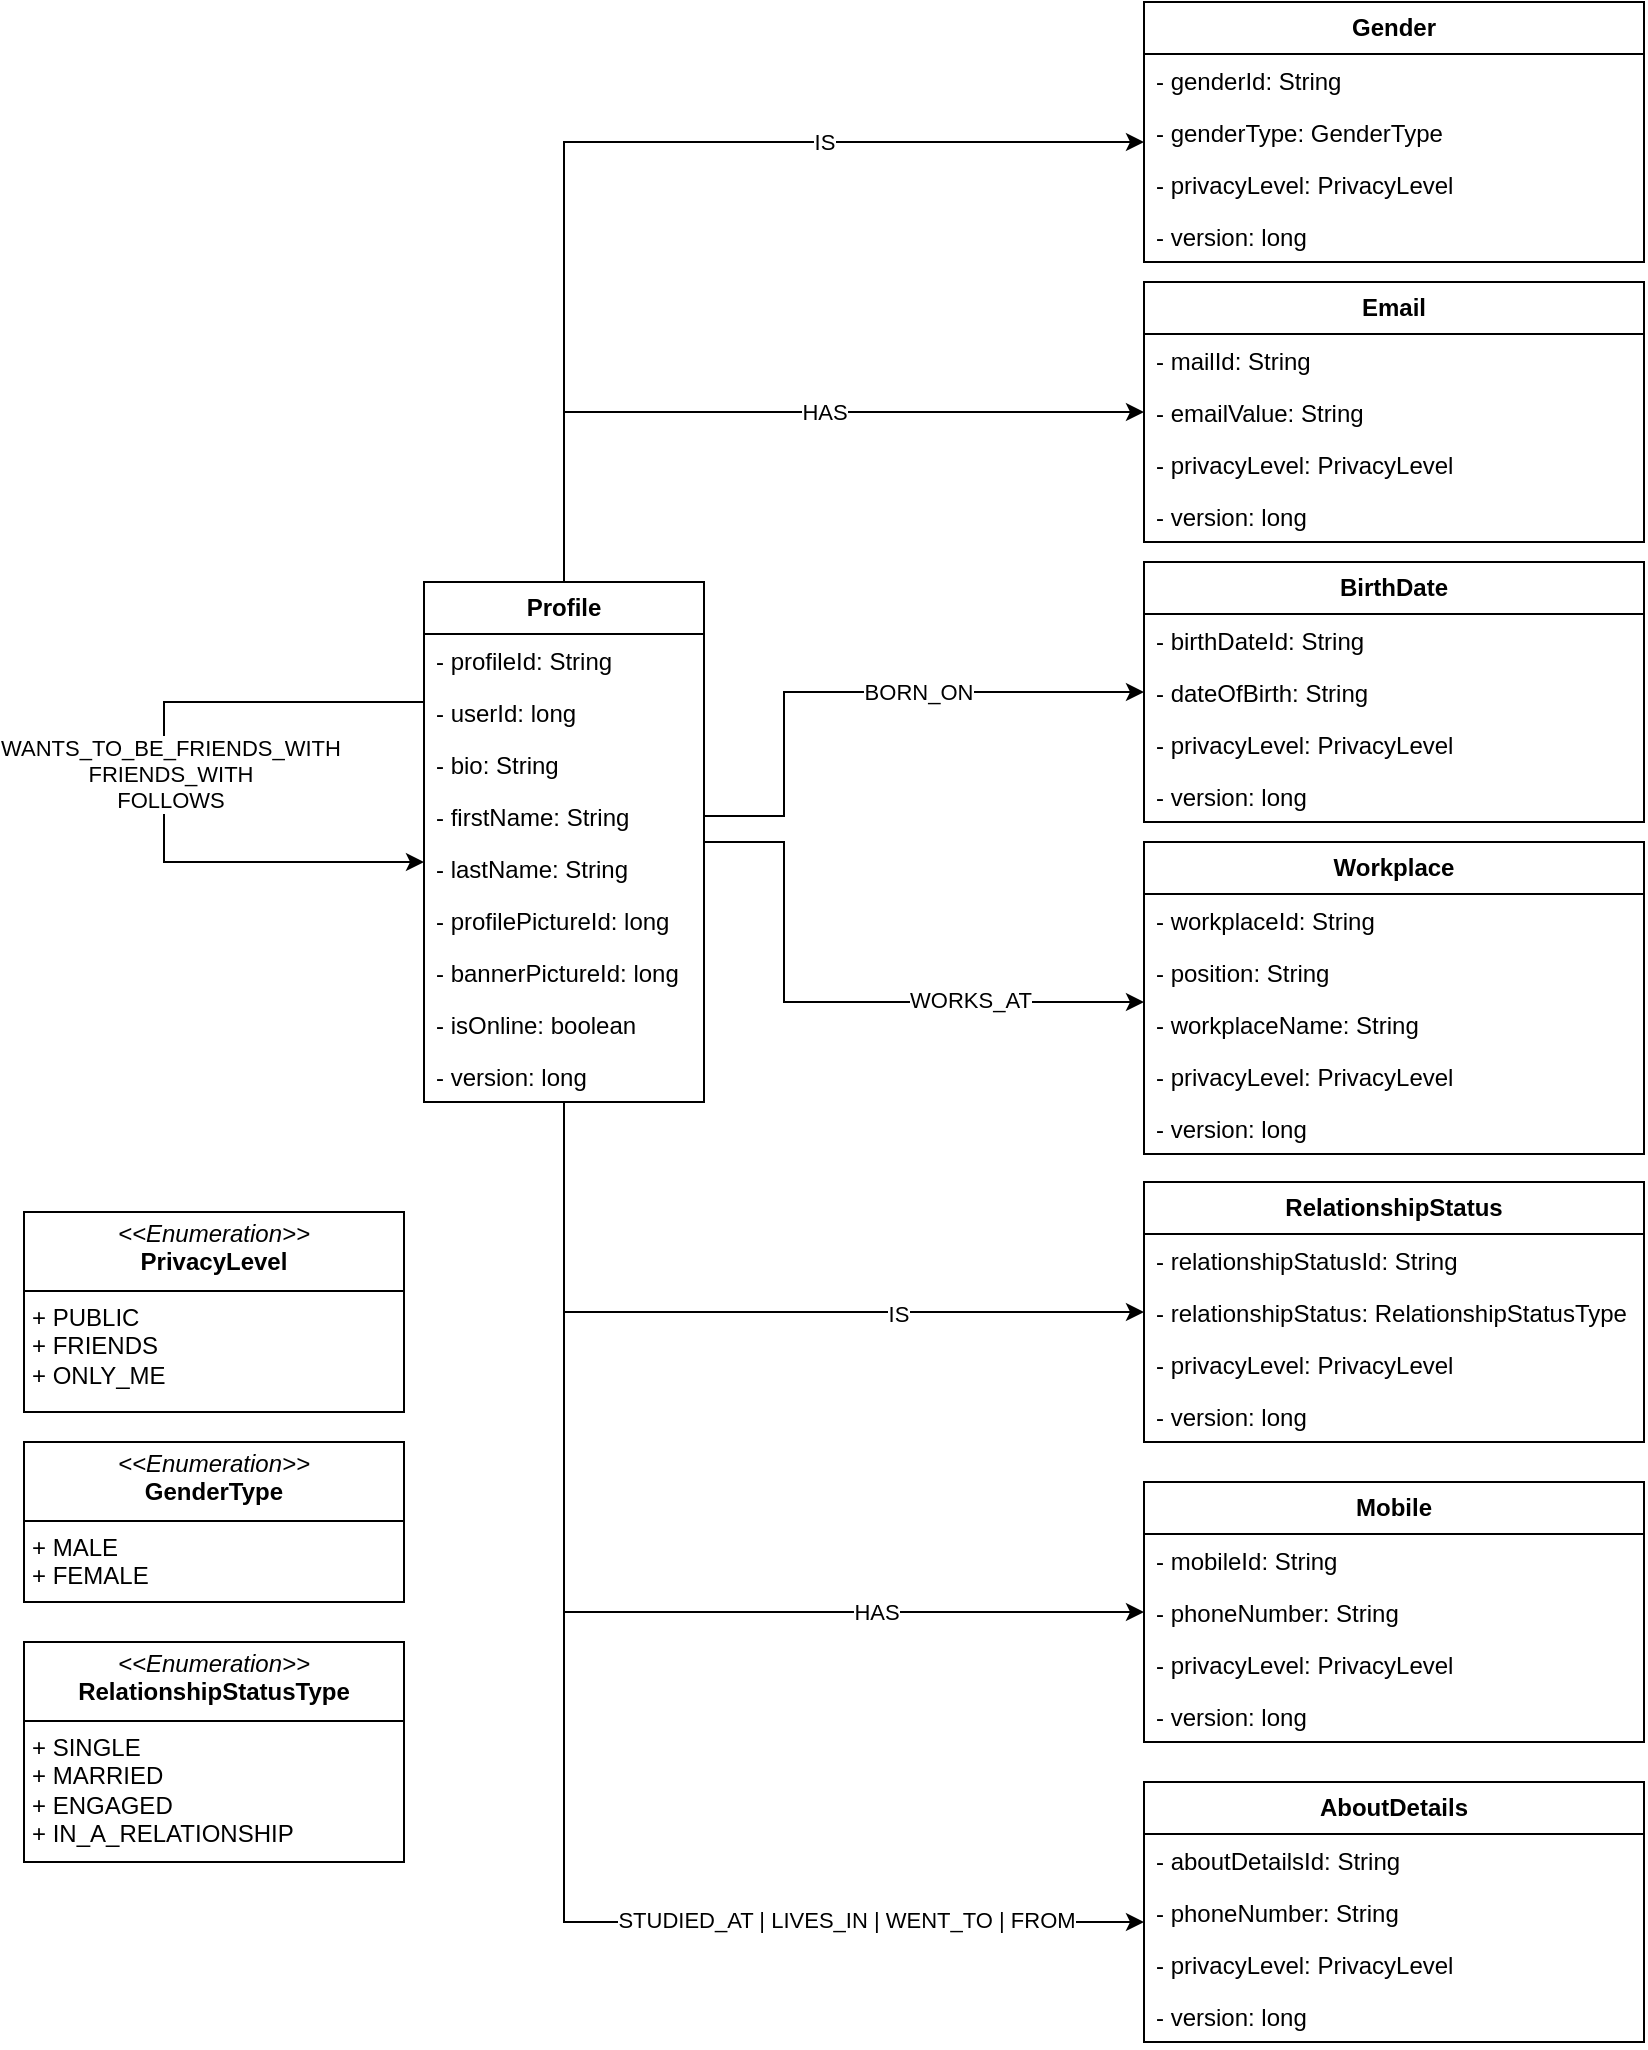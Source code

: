 <mxfile version="24.7.17">
  <diagram name="Page-1" id="puPw-F-46EG9WHCgjSaB">
    <mxGraphModel dx="1232" dy="1151" grid="1" gridSize="10" guides="1" tooltips="1" connect="1" arrows="1" fold="1" page="1" pageScale="1" pageWidth="850" pageHeight="1100" math="0" shadow="0">
      <root>
        <mxCell id="0" />
        <mxCell id="1" parent="0" />
        <mxCell id="Bwbdaf6C3-3l8KBU5pqP-19" style="edgeStyle=orthogonalEdgeStyle;rounded=0;orthogonalLoop=1;jettySize=auto;html=1;entryX=0;entryY=0.5;entryDx=0;entryDy=0;" edge="1" parent="1" source="Bwbdaf6C3-3l8KBU5pqP-1" target="Bwbdaf6C3-3l8KBU5pqP-13">
          <mxGeometry relative="1" as="geometry" />
        </mxCell>
        <mxCell id="Bwbdaf6C3-3l8KBU5pqP-20" value="HAS" style="edgeLabel;html=1;align=center;verticalAlign=middle;resizable=0;points=[];" vertex="1" connectable="0" parent="Bwbdaf6C3-3l8KBU5pqP-19">
          <mxGeometry x="-0.003" relative="1" as="geometry">
            <mxPoint x="28" as="offset" />
          </mxGeometry>
        </mxCell>
        <mxCell id="Bwbdaf6C3-3l8KBU5pqP-36" style="edgeStyle=orthogonalEdgeStyle;rounded=0;orthogonalLoop=1;jettySize=auto;html=1;" edge="1" parent="1" source="Bwbdaf6C3-3l8KBU5pqP-1" target="Bwbdaf6C3-3l8KBU5pqP-27">
          <mxGeometry relative="1" as="geometry">
            <Array as="points">
              <mxPoint x="410" y="430" />
              <mxPoint x="410" y="510" />
            </Array>
          </mxGeometry>
        </mxCell>
        <mxCell id="Bwbdaf6C3-3l8KBU5pqP-38" value="WORKS_AT" style="edgeLabel;html=1;align=center;verticalAlign=middle;resizable=0;points=[];" vertex="1" connectable="0" parent="Bwbdaf6C3-3l8KBU5pqP-36">
          <mxGeometry x="0.331" y="2" relative="1" as="geometry">
            <mxPoint x="13" y="1" as="offset" />
          </mxGeometry>
        </mxCell>
        <mxCell id="Bwbdaf6C3-3l8KBU5pqP-45" style="edgeStyle=orthogonalEdgeStyle;rounded=0;orthogonalLoop=1;jettySize=auto;html=1;" edge="1" parent="1" source="Bwbdaf6C3-3l8KBU5pqP-1" target="Bwbdaf6C3-3l8KBU5pqP-39">
          <mxGeometry relative="1" as="geometry">
            <Array as="points">
              <mxPoint x="300" y="665" />
            </Array>
          </mxGeometry>
        </mxCell>
        <mxCell id="Bwbdaf6C3-3l8KBU5pqP-53" value="IS" style="edgeLabel;html=1;align=center;verticalAlign=middle;resizable=0;points=[];" vertex="1" connectable="0" parent="Bwbdaf6C3-3l8KBU5pqP-45">
          <mxGeometry x="0.294" y="2" relative="1" as="geometry">
            <mxPoint x="16" y="3" as="offset" />
          </mxGeometry>
        </mxCell>
        <mxCell id="Bwbdaf6C3-3l8KBU5pqP-51" style="edgeStyle=orthogonalEdgeStyle;rounded=0;orthogonalLoop=1;jettySize=auto;html=1;" edge="1" parent="1" source="Bwbdaf6C3-3l8KBU5pqP-1" target="Bwbdaf6C3-3l8KBU5pqP-46">
          <mxGeometry relative="1" as="geometry">
            <Array as="points">
              <mxPoint x="300" y="80" />
            </Array>
          </mxGeometry>
        </mxCell>
        <mxCell id="Bwbdaf6C3-3l8KBU5pqP-52" value="IS" style="edgeLabel;html=1;align=center;verticalAlign=middle;resizable=0;points=[];" vertex="1" connectable="0" parent="Bwbdaf6C3-3l8KBU5pqP-51">
          <mxGeometry x="0.314" y="-3" relative="1" as="geometry">
            <mxPoint x="15" y="-3" as="offset" />
          </mxGeometry>
        </mxCell>
        <mxCell id="Bwbdaf6C3-3l8KBU5pqP-65" style="edgeStyle=orthogonalEdgeStyle;rounded=0;orthogonalLoop=1;jettySize=auto;html=1;" edge="1" parent="1" source="Bwbdaf6C3-3l8KBU5pqP-1" target="Bwbdaf6C3-3l8KBU5pqP-60">
          <mxGeometry relative="1" as="geometry">
            <Array as="points">
              <mxPoint x="300" y="815" />
            </Array>
          </mxGeometry>
        </mxCell>
        <mxCell id="Bwbdaf6C3-3l8KBU5pqP-66" value="HAS" style="edgeLabel;html=1;align=center;verticalAlign=middle;resizable=0;points=[];" vertex="1" connectable="0" parent="Bwbdaf6C3-3l8KBU5pqP-65">
          <mxGeometry x="0.478" y="1" relative="1" as="geometry">
            <mxPoint x="8" y="1" as="offset" />
          </mxGeometry>
        </mxCell>
        <mxCell id="Bwbdaf6C3-3l8KBU5pqP-77" style="edgeStyle=orthogonalEdgeStyle;rounded=0;orthogonalLoop=1;jettySize=auto;html=1;" edge="1" parent="1" source="Bwbdaf6C3-3l8KBU5pqP-1" target="Bwbdaf6C3-3l8KBU5pqP-72">
          <mxGeometry relative="1" as="geometry">
            <Array as="points">
              <mxPoint x="300" y="970" />
            </Array>
          </mxGeometry>
        </mxCell>
        <mxCell id="Bwbdaf6C3-3l8KBU5pqP-80" value="STUDIED_AT | LIVES_IN | WENT_TO | FROM" style="edgeLabel;html=1;align=center;verticalAlign=middle;resizable=0;points=[];" vertex="1" connectable="0" parent="Bwbdaf6C3-3l8KBU5pqP-77">
          <mxGeometry x="0.553" y="1" relative="1" as="geometry">
            <mxPoint x="7" as="offset" />
          </mxGeometry>
        </mxCell>
        <mxCell id="Bwbdaf6C3-3l8KBU5pqP-1" value="&lt;b&gt;Profile&lt;/b&gt;" style="swimlane;fontStyle=0;childLayout=stackLayout;horizontal=1;startSize=26;fillColor=none;horizontalStack=0;resizeParent=1;resizeParentMax=0;resizeLast=0;collapsible=1;marginBottom=0;whiteSpace=wrap;html=1;" vertex="1" parent="1">
          <mxGeometry x="230" y="300" width="140" height="260" as="geometry" />
        </mxCell>
        <mxCell id="Bwbdaf6C3-3l8KBU5pqP-2" value="- profileId: String" style="text;strokeColor=none;fillColor=none;align=left;verticalAlign=top;spacingLeft=4;spacingRight=4;overflow=hidden;rotatable=0;points=[[0,0.5],[1,0.5]];portConstraint=eastwest;whiteSpace=wrap;html=1;" vertex="1" parent="Bwbdaf6C3-3l8KBU5pqP-1">
          <mxGeometry y="26" width="140" height="26" as="geometry" />
        </mxCell>
        <mxCell id="Bwbdaf6C3-3l8KBU5pqP-3" value="- userId: long" style="text;strokeColor=none;fillColor=none;align=left;verticalAlign=top;spacingLeft=4;spacingRight=4;overflow=hidden;rotatable=0;points=[[0,0.5],[1,0.5]];portConstraint=eastwest;whiteSpace=wrap;html=1;" vertex="1" parent="Bwbdaf6C3-3l8KBU5pqP-1">
          <mxGeometry y="52" width="140" height="26" as="geometry" />
        </mxCell>
        <mxCell id="Bwbdaf6C3-3l8KBU5pqP-4" value="- bio: String" style="text;strokeColor=none;fillColor=none;align=left;verticalAlign=top;spacingLeft=4;spacingRight=4;overflow=hidden;rotatable=0;points=[[0,0.5],[1,0.5]];portConstraint=eastwest;whiteSpace=wrap;html=1;" vertex="1" parent="Bwbdaf6C3-3l8KBU5pqP-1">
          <mxGeometry y="78" width="140" height="26" as="geometry" />
        </mxCell>
        <mxCell id="Bwbdaf6C3-3l8KBU5pqP-5" value="- firstName: String" style="text;strokeColor=none;fillColor=none;align=left;verticalAlign=top;spacingLeft=4;spacingRight=4;overflow=hidden;rotatable=0;points=[[0,0.5],[1,0.5]];portConstraint=eastwest;whiteSpace=wrap;html=1;" vertex="1" parent="Bwbdaf6C3-3l8KBU5pqP-1">
          <mxGeometry y="104" width="140" height="26" as="geometry" />
        </mxCell>
        <mxCell id="Bwbdaf6C3-3l8KBU5pqP-6" value="- lastName: String" style="text;strokeColor=none;fillColor=none;align=left;verticalAlign=top;spacingLeft=4;spacingRight=4;overflow=hidden;rotatable=0;points=[[0,0.5],[1,0.5]];portConstraint=eastwest;whiteSpace=wrap;html=1;" vertex="1" parent="Bwbdaf6C3-3l8KBU5pqP-1">
          <mxGeometry y="130" width="140" height="26" as="geometry" />
        </mxCell>
        <mxCell id="Bwbdaf6C3-3l8KBU5pqP-7" value="- profilePictureId: long" style="text;strokeColor=none;fillColor=none;align=left;verticalAlign=top;spacingLeft=4;spacingRight=4;overflow=hidden;rotatable=0;points=[[0,0.5],[1,0.5]];portConstraint=eastwest;whiteSpace=wrap;html=1;" vertex="1" parent="Bwbdaf6C3-3l8KBU5pqP-1">
          <mxGeometry y="156" width="140" height="26" as="geometry" />
        </mxCell>
        <mxCell id="Bwbdaf6C3-3l8KBU5pqP-8" value="- bannerPictureId: long" style="text;strokeColor=none;fillColor=none;align=left;verticalAlign=top;spacingLeft=4;spacingRight=4;overflow=hidden;rotatable=0;points=[[0,0.5],[1,0.5]];portConstraint=eastwest;whiteSpace=wrap;html=1;" vertex="1" parent="Bwbdaf6C3-3l8KBU5pqP-1">
          <mxGeometry y="182" width="140" height="26" as="geometry" />
        </mxCell>
        <mxCell id="Bwbdaf6C3-3l8KBU5pqP-9" value="- isOnline: boolean" style="text;strokeColor=none;fillColor=none;align=left;verticalAlign=top;spacingLeft=4;spacingRight=4;overflow=hidden;rotatable=0;points=[[0,0.5],[1,0.5]];portConstraint=eastwest;whiteSpace=wrap;html=1;" vertex="1" parent="Bwbdaf6C3-3l8KBU5pqP-1">
          <mxGeometry y="208" width="140" height="26" as="geometry" />
        </mxCell>
        <mxCell id="Bwbdaf6C3-3l8KBU5pqP-10" value="- version: long" style="text;strokeColor=none;fillColor=none;align=left;verticalAlign=top;spacingLeft=4;spacingRight=4;overflow=hidden;rotatable=0;points=[[0,0.5],[1,0.5]];portConstraint=eastwest;whiteSpace=wrap;html=1;" vertex="1" parent="Bwbdaf6C3-3l8KBU5pqP-1">
          <mxGeometry y="234" width="140" height="26" as="geometry" />
        </mxCell>
        <mxCell id="Bwbdaf6C3-3l8KBU5pqP-11" value="&lt;b&gt;Email&lt;/b&gt;" style="swimlane;fontStyle=0;childLayout=stackLayout;horizontal=1;startSize=26;fillColor=none;horizontalStack=0;resizeParent=1;resizeParentMax=0;resizeLast=0;collapsible=1;marginBottom=0;whiteSpace=wrap;html=1;" vertex="1" parent="1">
          <mxGeometry x="590" y="150" width="250" height="130" as="geometry" />
        </mxCell>
        <mxCell id="Bwbdaf6C3-3l8KBU5pqP-12" value="- mailId: String" style="text;strokeColor=none;fillColor=none;align=left;verticalAlign=top;spacingLeft=4;spacingRight=4;overflow=hidden;rotatable=0;points=[[0,0.5],[1,0.5]];portConstraint=eastwest;whiteSpace=wrap;html=1;" vertex="1" parent="Bwbdaf6C3-3l8KBU5pqP-11">
          <mxGeometry y="26" width="250" height="26" as="geometry" />
        </mxCell>
        <mxCell id="Bwbdaf6C3-3l8KBU5pqP-13" value="- emailValue: String" style="text;strokeColor=none;fillColor=none;align=left;verticalAlign=top;spacingLeft=4;spacingRight=4;overflow=hidden;rotatable=0;points=[[0,0.5],[1,0.5]];portConstraint=eastwest;whiteSpace=wrap;html=1;" vertex="1" parent="Bwbdaf6C3-3l8KBU5pqP-11">
          <mxGeometry y="52" width="250" height="26" as="geometry" />
        </mxCell>
        <mxCell id="Bwbdaf6C3-3l8KBU5pqP-14" value="- privacyLevel: PrivacyLevel" style="text;strokeColor=none;fillColor=none;align=left;verticalAlign=top;spacingLeft=4;spacingRight=4;overflow=hidden;rotatable=0;points=[[0,0.5],[1,0.5]];portConstraint=eastwest;whiteSpace=wrap;html=1;" vertex="1" parent="Bwbdaf6C3-3l8KBU5pqP-11">
          <mxGeometry y="78" width="250" height="26" as="geometry" />
        </mxCell>
        <mxCell id="Bwbdaf6C3-3l8KBU5pqP-34" value="- version: long" style="text;strokeColor=none;fillColor=none;align=left;verticalAlign=top;spacingLeft=4;spacingRight=4;overflow=hidden;rotatable=0;points=[[0,0.5],[1,0.5]];portConstraint=eastwest;whiteSpace=wrap;html=1;" vertex="1" parent="Bwbdaf6C3-3l8KBU5pqP-11">
          <mxGeometry y="104" width="250" height="26" as="geometry" />
        </mxCell>
        <mxCell id="Bwbdaf6C3-3l8KBU5pqP-23" value="&lt;b&gt;BirthDate&lt;/b&gt;" style="swimlane;fontStyle=0;childLayout=stackLayout;horizontal=1;startSize=26;fillColor=none;horizontalStack=0;resizeParent=1;resizeParentMax=0;resizeLast=0;collapsible=1;marginBottom=0;whiteSpace=wrap;html=1;" vertex="1" parent="1">
          <mxGeometry x="590" y="290" width="250" height="130" as="geometry" />
        </mxCell>
        <mxCell id="Bwbdaf6C3-3l8KBU5pqP-24" value="- birthDateId: String" style="text;strokeColor=none;fillColor=none;align=left;verticalAlign=top;spacingLeft=4;spacingRight=4;overflow=hidden;rotatable=0;points=[[0,0.5],[1,0.5]];portConstraint=eastwest;whiteSpace=wrap;html=1;" vertex="1" parent="Bwbdaf6C3-3l8KBU5pqP-23">
          <mxGeometry y="26" width="250" height="26" as="geometry" />
        </mxCell>
        <mxCell id="Bwbdaf6C3-3l8KBU5pqP-25" value="- dateOfBirth: String" style="text;strokeColor=none;fillColor=none;align=left;verticalAlign=top;spacingLeft=4;spacingRight=4;overflow=hidden;rotatable=0;points=[[0,0.5],[1,0.5]];portConstraint=eastwest;whiteSpace=wrap;html=1;" vertex="1" parent="Bwbdaf6C3-3l8KBU5pqP-23">
          <mxGeometry y="52" width="250" height="26" as="geometry" />
        </mxCell>
        <mxCell id="Bwbdaf6C3-3l8KBU5pqP-26" value="- privacyLevel: PrivacyLevel" style="text;strokeColor=none;fillColor=none;align=left;verticalAlign=top;spacingLeft=4;spacingRight=4;overflow=hidden;rotatable=0;points=[[0,0.5],[1,0.5]];portConstraint=eastwest;whiteSpace=wrap;html=1;" vertex="1" parent="Bwbdaf6C3-3l8KBU5pqP-23">
          <mxGeometry y="78" width="250" height="26" as="geometry" />
        </mxCell>
        <mxCell id="Bwbdaf6C3-3l8KBU5pqP-33" value="- version: long" style="text;strokeColor=none;fillColor=none;align=left;verticalAlign=top;spacingLeft=4;spacingRight=4;overflow=hidden;rotatable=0;points=[[0,0.5],[1,0.5]];portConstraint=eastwest;whiteSpace=wrap;html=1;" vertex="1" parent="Bwbdaf6C3-3l8KBU5pqP-23">
          <mxGeometry y="104" width="250" height="26" as="geometry" />
        </mxCell>
        <mxCell id="Bwbdaf6C3-3l8KBU5pqP-27" value="&lt;b&gt;Workplace&lt;/b&gt;" style="swimlane;fontStyle=0;childLayout=stackLayout;horizontal=1;startSize=26;fillColor=none;horizontalStack=0;resizeParent=1;resizeParentMax=0;resizeLast=0;collapsible=1;marginBottom=0;whiteSpace=wrap;html=1;" vertex="1" parent="1">
          <mxGeometry x="590" y="430" width="250" height="156" as="geometry" />
        </mxCell>
        <mxCell id="Bwbdaf6C3-3l8KBU5pqP-28" value="- workplaceId: String" style="text;strokeColor=none;fillColor=none;align=left;verticalAlign=top;spacingLeft=4;spacingRight=4;overflow=hidden;rotatable=0;points=[[0,0.5],[1,0.5]];portConstraint=eastwest;whiteSpace=wrap;html=1;" vertex="1" parent="Bwbdaf6C3-3l8KBU5pqP-27">
          <mxGeometry y="26" width="250" height="26" as="geometry" />
        </mxCell>
        <mxCell id="Bwbdaf6C3-3l8KBU5pqP-29" value="- position: String" style="text;strokeColor=none;fillColor=none;align=left;verticalAlign=top;spacingLeft=4;spacingRight=4;overflow=hidden;rotatable=0;points=[[0,0.5],[1,0.5]];portConstraint=eastwest;whiteSpace=wrap;html=1;" vertex="1" parent="Bwbdaf6C3-3l8KBU5pqP-27">
          <mxGeometry y="52" width="250" height="26" as="geometry" />
        </mxCell>
        <mxCell id="Bwbdaf6C3-3l8KBU5pqP-31" value="- workplaceName: String" style="text;strokeColor=none;fillColor=none;align=left;verticalAlign=top;spacingLeft=4;spacingRight=4;overflow=hidden;rotatable=0;points=[[0,0.5],[1,0.5]];portConstraint=eastwest;whiteSpace=wrap;html=1;" vertex="1" parent="Bwbdaf6C3-3l8KBU5pqP-27">
          <mxGeometry y="78" width="250" height="26" as="geometry" />
        </mxCell>
        <mxCell id="Bwbdaf6C3-3l8KBU5pqP-30" value="- privacyLevel: PrivacyLevel" style="text;strokeColor=none;fillColor=none;align=left;verticalAlign=top;spacingLeft=4;spacingRight=4;overflow=hidden;rotatable=0;points=[[0,0.5],[1,0.5]];portConstraint=eastwest;whiteSpace=wrap;html=1;" vertex="1" parent="Bwbdaf6C3-3l8KBU5pqP-27">
          <mxGeometry y="104" width="250" height="26" as="geometry" />
        </mxCell>
        <mxCell id="Bwbdaf6C3-3l8KBU5pqP-32" value="- version: long" style="text;strokeColor=none;fillColor=none;align=left;verticalAlign=top;spacingLeft=4;spacingRight=4;overflow=hidden;rotatable=0;points=[[0,0.5],[1,0.5]];portConstraint=eastwest;whiteSpace=wrap;html=1;" vertex="1" parent="Bwbdaf6C3-3l8KBU5pqP-27">
          <mxGeometry y="130" width="250" height="26" as="geometry" />
        </mxCell>
        <mxCell id="Bwbdaf6C3-3l8KBU5pqP-35" style="edgeStyle=orthogonalEdgeStyle;rounded=0;orthogonalLoop=1;jettySize=auto;html=1;" edge="1" parent="1" source="Bwbdaf6C3-3l8KBU5pqP-5" target="Bwbdaf6C3-3l8KBU5pqP-23">
          <mxGeometry relative="1" as="geometry">
            <Array as="points">
              <mxPoint x="410" y="417" />
              <mxPoint x="410" y="355" />
            </Array>
          </mxGeometry>
        </mxCell>
        <mxCell id="Bwbdaf6C3-3l8KBU5pqP-37" value="BORN_ON" style="edgeLabel;html=1;align=center;verticalAlign=middle;resizable=0;points=[];" vertex="1" connectable="0" parent="Bwbdaf6C3-3l8KBU5pqP-35">
          <mxGeometry x="0.087" relative="1" as="geometry">
            <mxPoint x="15" as="offset" />
          </mxGeometry>
        </mxCell>
        <mxCell id="Bwbdaf6C3-3l8KBU5pqP-39" value="&lt;b&gt;RelationshipStatus&lt;/b&gt;" style="swimlane;fontStyle=0;childLayout=stackLayout;horizontal=1;startSize=26;fillColor=none;horizontalStack=0;resizeParent=1;resizeParentMax=0;resizeLast=0;collapsible=1;marginBottom=0;whiteSpace=wrap;html=1;" vertex="1" parent="1">
          <mxGeometry x="590" y="600" width="250" height="130" as="geometry" />
        </mxCell>
        <mxCell id="Bwbdaf6C3-3l8KBU5pqP-40" value="- relationshipStatusId: String" style="text;strokeColor=none;fillColor=none;align=left;verticalAlign=top;spacingLeft=4;spacingRight=4;overflow=hidden;rotatable=0;points=[[0,0.5],[1,0.5]];portConstraint=eastwest;whiteSpace=wrap;html=1;" vertex="1" parent="Bwbdaf6C3-3l8KBU5pqP-39">
          <mxGeometry y="26" width="250" height="26" as="geometry" />
        </mxCell>
        <mxCell id="Bwbdaf6C3-3l8KBU5pqP-41" value="-&amp;nbsp;relationshipStatus: RelationshipStatusType" style="text;strokeColor=none;fillColor=none;align=left;verticalAlign=top;spacingLeft=4;spacingRight=4;overflow=hidden;rotatable=0;points=[[0,0.5],[1,0.5]];portConstraint=eastwest;whiteSpace=wrap;html=1;" vertex="1" parent="Bwbdaf6C3-3l8KBU5pqP-39">
          <mxGeometry y="52" width="250" height="26" as="geometry" />
        </mxCell>
        <mxCell id="Bwbdaf6C3-3l8KBU5pqP-43" value="- privacyLevel: PrivacyLevel" style="text;strokeColor=none;fillColor=none;align=left;verticalAlign=top;spacingLeft=4;spacingRight=4;overflow=hidden;rotatable=0;points=[[0,0.5],[1,0.5]];portConstraint=eastwest;whiteSpace=wrap;html=1;" vertex="1" parent="Bwbdaf6C3-3l8KBU5pqP-39">
          <mxGeometry y="78" width="250" height="26" as="geometry" />
        </mxCell>
        <mxCell id="Bwbdaf6C3-3l8KBU5pqP-44" value="- version: long" style="text;strokeColor=none;fillColor=none;align=left;verticalAlign=top;spacingLeft=4;spacingRight=4;overflow=hidden;rotatable=0;points=[[0,0.5],[1,0.5]];portConstraint=eastwest;whiteSpace=wrap;html=1;" vertex="1" parent="Bwbdaf6C3-3l8KBU5pqP-39">
          <mxGeometry y="104" width="250" height="26" as="geometry" />
        </mxCell>
        <mxCell id="Bwbdaf6C3-3l8KBU5pqP-46" value="&lt;b&gt;Gender&lt;/b&gt;" style="swimlane;fontStyle=0;childLayout=stackLayout;horizontal=1;startSize=26;fillColor=none;horizontalStack=0;resizeParent=1;resizeParentMax=0;resizeLast=0;collapsible=1;marginBottom=0;whiteSpace=wrap;html=1;" vertex="1" parent="1">
          <mxGeometry x="590" y="10" width="250" height="130" as="geometry" />
        </mxCell>
        <mxCell id="Bwbdaf6C3-3l8KBU5pqP-47" value="- genderId: String" style="text;strokeColor=none;fillColor=none;align=left;verticalAlign=top;spacingLeft=4;spacingRight=4;overflow=hidden;rotatable=0;points=[[0,0.5],[1,0.5]];portConstraint=eastwest;whiteSpace=wrap;html=1;" vertex="1" parent="Bwbdaf6C3-3l8KBU5pqP-46">
          <mxGeometry y="26" width="250" height="26" as="geometry" />
        </mxCell>
        <mxCell id="Bwbdaf6C3-3l8KBU5pqP-48" value="- genderType: GenderType" style="text;strokeColor=none;fillColor=none;align=left;verticalAlign=top;spacingLeft=4;spacingRight=4;overflow=hidden;rotatable=0;points=[[0,0.5],[1,0.5]];portConstraint=eastwest;whiteSpace=wrap;html=1;" vertex="1" parent="Bwbdaf6C3-3l8KBU5pqP-46">
          <mxGeometry y="52" width="250" height="26" as="geometry" />
        </mxCell>
        <mxCell id="Bwbdaf6C3-3l8KBU5pqP-49" value="- privacyLevel: PrivacyLevel" style="text;strokeColor=none;fillColor=none;align=left;verticalAlign=top;spacingLeft=4;spacingRight=4;overflow=hidden;rotatable=0;points=[[0,0.5],[1,0.5]];portConstraint=eastwest;whiteSpace=wrap;html=1;" vertex="1" parent="Bwbdaf6C3-3l8KBU5pqP-46">
          <mxGeometry y="78" width="250" height="26" as="geometry" />
        </mxCell>
        <mxCell id="Bwbdaf6C3-3l8KBU5pqP-50" value="- version: long" style="text;strokeColor=none;fillColor=none;align=left;verticalAlign=top;spacingLeft=4;spacingRight=4;overflow=hidden;rotatable=0;points=[[0,0.5],[1,0.5]];portConstraint=eastwest;whiteSpace=wrap;html=1;" vertex="1" parent="Bwbdaf6C3-3l8KBU5pqP-46">
          <mxGeometry y="104" width="250" height="26" as="geometry" />
        </mxCell>
        <mxCell id="Bwbdaf6C3-3l8KBU5pqP-60" value="&lt;b&gt;Mobile&lt;/b&gt;" style="swimlane;fontStyle=0;childLayout=stackLayout;horizontal=1;startSize=26;fillColor=none;horizontalStack=0;resizeParent=1;resizeParentMax=0;resizeLast=0;collapsible=1;marginBottom=0;whiteSpace=wrap;html=1;" vertex="1" parent="1">
          <mxGeometry x="590" y="750" width="250" height="130" as="geometry" />
        </mxCell>
        <mxCell id="Bwbdaf6C3-3l8KBU5pqP-61" value="- mobileId: String" style="text;strokeColor=none;fillColor=none;align=left;verticalAlign=top;spacingLeft=4;spacingRight=4;overflow=hidden;rotatable=0;points=[[0,0.5],[1,0.5]];portConstraint=eastwest;whiteSpace=wrap;html=1;" vertex="1" parent="Bwbdaf6C3-3l8KBU5pqP-60">
          <mxGeometry y="26" width="250" height="26" as="geometry" />
        </mxCell>
        <mxCell id="Bwbdaf6C3-3l8KBU5pqP-62" value="- phoneNumber: String" style="text;strokeColor=none;fillColor=none;align=left;verticalAlign=top;spacingLeft=4;spacingRight=4;overflow=hidden;rotatable=0;points=[[0,0.5],[1,0.5]];portConstraint=eastwest;whiteSpace=wrap;html=1;" vertex="1" parent="Bwbdaf6C3-3l8KBU5pqP-60">
          <mxGeometry y="52" width="250" height="26" as="geometry" />
        </mxCell>
        <mxCell id="Bwbdaf6C3-3l8KBU5pqP-63" value="- privacyLevel: PrivacyLevel" style="text;strokeColor=none;fillColor=none;align=left;verticalAlign=top;spacingLeft=4;spacingRight=4;overflow=hidden;rotatable=0;points=[[0,0.5],[1,0.5]];portConstraint=eastwest;whiteSpace=wrap;html=1;" vertex="1" parent="Bwbdaf6C3-3l8KBU5pqP-60">
          <mxGeometry y="78" width="250" height="26" as="geometry" />
        </mxCell>
        <mxCell id="Bwbdaf6C3-3l8KBU5pqP-64" value="- version: long" style="text;strokeColor=none;fillColor=none;align=left;verticalAlign=top;spacingLeft=4;spacingRight=4;overflow=hidden;rotatable=0;points=[[0,0.5],[1,0.5]];portConstraint=eastwest;whiteSpace=wrap;html=1;" vertex="1" parent="Bwbdaf6C3-3l8KBU5pqP-60">
          <mxGeometry y="104" width="250" height="26" as="geometry" />
        </mxCell>
        <mxCell id="Bwbdaf6C3-3l8KBU5pqP-72" value="&lt;b&gt;AboutDetails&lt;/b&gt;" style="swimlane;fontStyle=0;childLayout=stackLayout;horizontal=1;startSize=26;fillColor=none;horizontalStack=0;resizeParent=1;resizeParentMax=0;resizeLast=0;collapsible=1;marginBottom=0;whiteSpace=wrap;html=1;" vertex="1" parent="1">
          <mxGeometry x="590" y="900" width="250" height="130" as="geometry" />
        </mxCell>
        <mxCell id="Bwbdaf6C3-3l8KBU5pqP-73" value="- aboutDetailsId: String" style="text;strokeColor=none;fillColor=none;align=left;verticalAlign=top;spacingLeft=4;spacingRight=4;overflow=hidden;rotatable=0;points=[[0,0.5],[1,0.5]];portConstraint=eastwest;whiteSpace=wrap;html=1;" vertex="1" parent="Bwbdaf6C3-3l8KBU5pqP-72">
          <mxGeometry y="26" width="250" height="26" as="geometry" />
        </mxCell>
        <mxCell id="Bwbdaf6C3-3l8KBU5pqP-74" value="- phoneNumber: String" style="text;strokeColor=none;fillColor=none;align=left;verticalAlign=top;spacingLeft=4;spacingRight=4;overflow=hidden;rotatable=0;points=[[0,0.5],[1,0.5]];portConstraint=eastwest;whiteSpace=wrap;html=1;" vertex="1" parent="Bwbdaf6C3-3l8KBU5pqP-72">
          <mxGeometry y="52" width="250" height="26" as="geometry" />
        </mxCell>
        <mxCell id="Bwbdaf6C3-3l8KBU5pqP-75" value="- privacyLevel: PrivacyLevel" style="text;strokeColor=none;fillColor=none;align=left;verticalAlign=top;spacingLeft=4;spacingRight=4;overflow=hidden;rotatable=0;points=[[0,0.5],[1,0.5]];portConstraint=eastwest;whiteSpace=wrap;html=1;" vertex="1" parent="Bwbdaf6C3-3l8KBU5pqP-72">
          <mxGeometry y="78" width="250" height="26" as="geometry" />
        </mxCell>
        <mxCell id="Bwbdaf6C3-3l8KBU5pqP-76" value="- version: long" style="text;strokeColor=none;fillColor=none;align=left;verticalAlign=top;spacingLeft=4;spacingRight=4;overflow=hidden;rotatable=0;points=[[0,0.5],[1,0.5]];portConstraint=eastwest;whiteSpace=wrap;html=1;" vertex="1" parent="Bwbdaf6C3-3l8KBU5pqP-72">
          <mxGeometry y="104" width="250" height="26" as="geometry" />
        </mxCell>
        <mxCell id="Bwbdaf6C3-3l8KBU5pqP-81" style="edgeStyle=orthogonalEdgeStyle;rounded=0;orthogonalLoop=1;jettySize=auto;html=1;" edge="1" parent="1" source="Bwbdaf6C3-3l8KBU5pqP-1" target="Bwbdaf6C3-3l8KBU5pqP-1">
          <mxGeometry relative="1" as="geometry">
            <Array as="points">
              <mxPoint x="100" y="360" />
              <mxPoint x="100" y="440" />
            </Array>
          </mxGeometry>
        </mxCell>
        <mxCell id="Bwbdaf6C3-3l8KBU5pqP-82" value="WANTS_TO_BE_FRIENDS_WITH&lt;br&gt;FRIENDS_WITH&lt;br&gt;FOLLOWS" style="edgeLabel;html=1;align=center;verticalAlign=middle;resizable=0;points=[];" vertex="1" connectable="0" parent="Bwbdaf6C3-3l8KBU5pqP-81">
          <mxGeometry x="-0.024" y="3" relative="1" as="geometry">
            <mxPoint as="offset" />
          </mxGeometry>
        </mxCell>
        <mxCell id="Bwbdaf6C3-3l8KBU5pqP-83" value="&lt;p style=&quot;margin:0px;margin-top:4px;text-align:center;&quot;&gt;&lt;i&gt;&amp;lt;&amp;lt;Enumeration&amp;gt;&amp;gt;&lt;/i&gt;&lt;br&gt;&lt;b&gt;PrivacyLevel&lt;/b&gt;&lt;/p&gt;&lt;hr size=&quot;1&quot; style=&quot;border-style:solid;&quot;&gt;&lt;p style=&quot;margin:0px;margin-left:4px;&quot;&gt;+ PUBLIC&lt;/p&gt;&lt;p style=&quot;margin:0px;margin-left:4px;&quot;&gt;+ FRIENDS&lt;/p&gt;&lt;p style=&quot;margin:0px;margin-left:4px;&quot;&gt;+ ONLY_ME&lt;/p&gt;" style="verticalAlign=top;align=left;overflow=fill;html=1;whiteSpace=wrap;" vertex="1" parent="1">
          <mxGeometry x="30" y="615" width="190" height="100" as="geometry" />
        </mxCell>
        <mxCell id="Bwbdaf6C3-3l8KBU5pqP-84" value="&lt;p style=&quot;margin:0px;margin-top:4px;text-align:center;&quot;&gt;&lt;i&gt;&amp;lt;&amp;lt;Enumeration&amp;gt;&amp;gt;&lt;/i&gt;&lt;br&gt;&lt;b&gt;GenderType&lt;/b&gt;&lt;/p&gt;&lt;hr size=&quot;1&quot; style=&quot;border-style:solid;&quot;&gt;&lt;p style=&quot;margin:0px;margin-left:4px;&quot;&gt;+ MALE&lt;/p&gt;&lt;p style=&quot;margin:0px;margin-left:4px;&quot;&gt;+ FEMALE&lt;/p&gt;" style="verticalAlign=top;align=left;overflow=fill;html=1;whiteSpace=wrap;" vertex="1" parent="1">
          <mxGeometry x="30" y="730" width="190" height="80" as="geometry" />
        </mxCell>
        <mxCell id="Bwbdaf6C3-3l8KBU5pqP-85" value="&lt;p style=&quot;margin:0px;margin-top:4px;text-align:center;&quot;&gt;&lt;i&gt;&amp;lt;&amp;lt;Enumeration&amp;gt;&amp;gt;&lt;/i&gt;&lt;br&gt;&lt;b&gt;RelationshipStatusType&lt;/b&gt;&lt;/p&gt;&lt;hr size=&quot;1&quot; style=&quot;border-style:solid;&quot;&gt;&lt;p style=&quot;margin:0px;margin-left:4px;&quot;&gt;+ SINGLE&lt;/p&gt;&lt;p style=&quot;margin:0px;margin-left:4px;&quot;&gt;+ MARRIED&lt;/p&gt;&lt;p style=&quot;margin:0px;margin-left:4px;&quot;&gt;+ ENGAGED&lt;/p&gt;&lt;p style=&quot;margin:0px;margin-left:4px;&quot;&gt;+ IN_A_RELATIONSHIP&lt;/p&gt;" style="verticalAlign=top;align=left;overflow=fill;html=1;whiteSpace=wrap;" vertex="1" parent="1">
          <mxGeometry x="30" y="830" width="190" height="110" as="geometry" />
        </mxCell>
      </root>
    </mxGraphModel>
  </diagram>
</mxfile>
